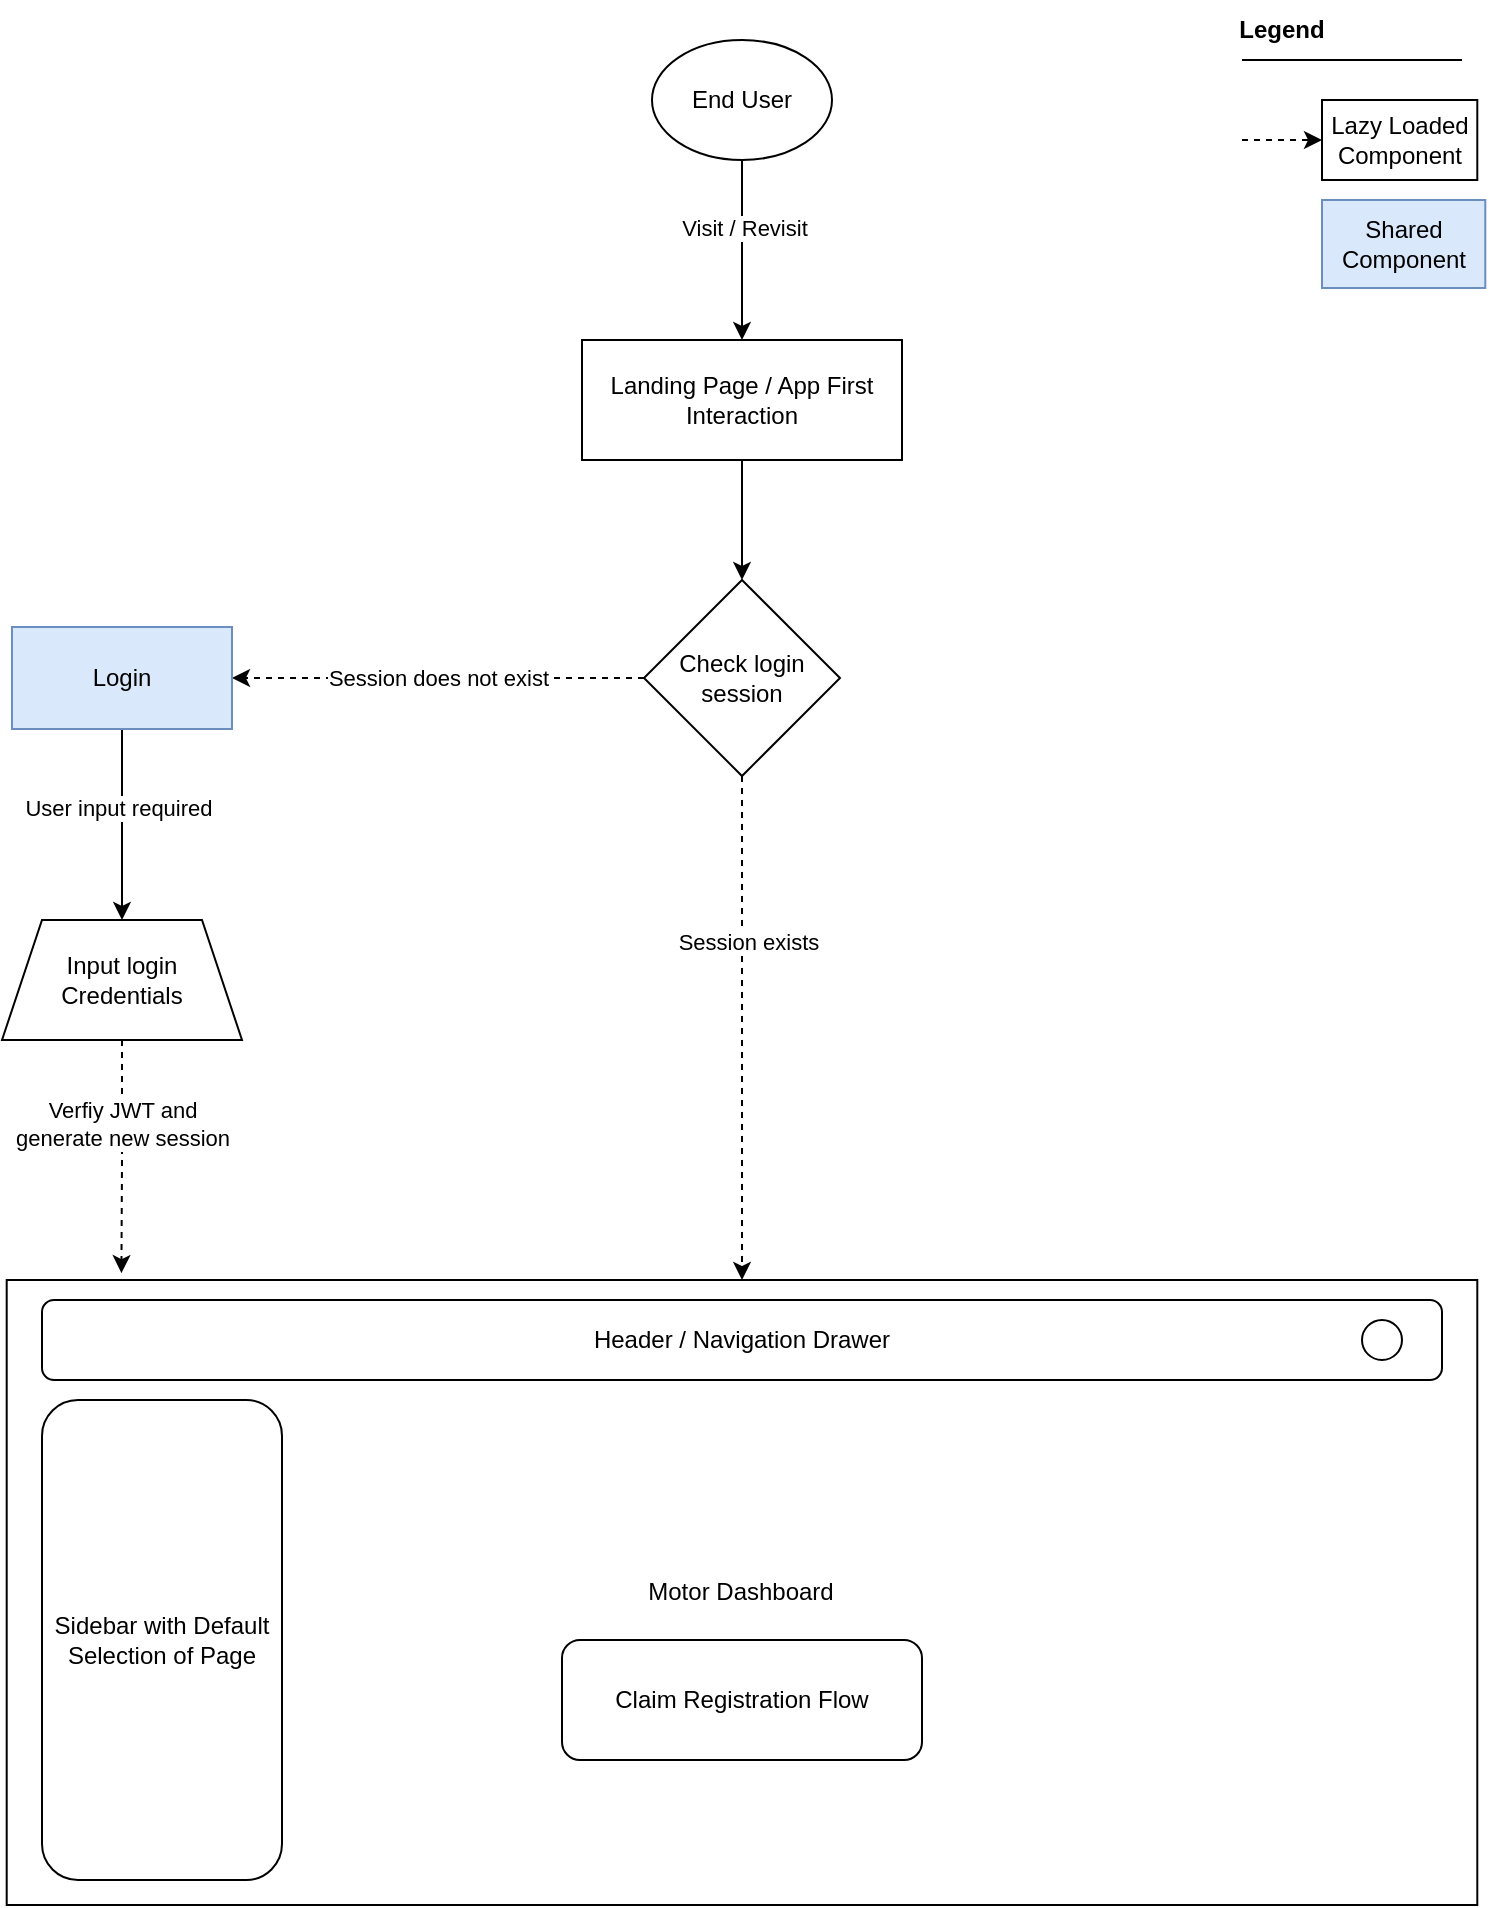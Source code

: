 <mxfile version="23.1.1" type="github">
  <diagram name="Page-1" id="1tGGAS3yKn54ODbLLFVR">
    <mxGraphModel dx="1060" dy="711" grid="1" gridSize="10" guides="1" tooltips="1" connect="1" arrows="1" fold="1" page="1" pageScale="1" pageWidth="850" pageHeight="1100" math="0" shadow="0">
      <root>
        <mxCell id="0" />
        <mxCell id="1" parent="0" />
        <mxCell id="aZURPwA6gaUrLmMz-oNV-6" style="edgeStyle=orthogonalEdgeStyle;rounded=0;orthogonalLoop=1;jettySize=auto;html=1;exitX=0.5;exitY=1;exitDx=0;exitDy=0;entryX=0.5;entryY=0;entryDx=0;entryDy=0;" parent="1" source="aZURPwA6gaUrLmMz-oNV-2" target="aZURPwA6gaUrLmMz-oNV-5" edge="1">
          <mxGeometry relative="1" as="geometry" />
        </mxCell>
        <mxCell id="aZURPwA6gaUrLmMz-oNV-7" value="Visit / Revisit" style="edgeLabel;html=1;align=center;verticalAlign=middle;resizable=0;points=[];" parent="aZURPwA6gaUrLmMz-oNV-6" vertex="1" connectable="0">
          <mxGeometry x="-0.252" y="1" relative="1" as="geometry">
            <mxPoint as="offset" />
          </mxGeometry>
        </mxCell>
        <mxCell id="aZURPwA6gaUrLmMz-oNV-2" value="End User" style="ellipse;whiteSpace=wrap;html=1;" parent="1" vertex="1">
          <mxGeometry x="385" y="50" width="90" height="60" as="geometry" />
        </mxCell>
        <mxCell id="aZURPwA6gaUrLmMz-oNV-9" style="edgeStyle=orthogonalEdgeStyle;rounded=0;orthogonalLoop=1;jettySize=auto;html=1;entryX=0.5;entryY=0;entryDx=0;entryDy=0;" parent="1" source="aZURPwA6gaUrLmMz-oNV-5" target="aZURPwA6gaUrLmMz-oNV-8" edge="1">
          <mxGeometry relative="1" as="geometry" />
        </mxCell>
        <mxCell id="aZURPwA6gaUrLmMz-oNV-5" value="Landing Page / App First Interaction" style="rounded=0;whiteSpace=wrap;html=1;" parent="1" vertex="1">
          <mxGeometry x="350" y="200" width="160" height="60" as="geometry" />
        </mxCell>
        <mxCell id="aZURPwA6gaUrLmMz-oNV-12" style="edgeStyle=orthogonalEdgeStyle;rounded=0;orthogonalLoop=1;jettySize=auto;html=1;exitX=0;exitY=0.5;exitDx=0;exitDy=0;entryX=1;entryY=0.5;entryDx=0;entryDy=0;dashed=1;" parent="1" source="aZURPwA6gaUrLmMz-oNV-8" target="aZURPwA6gaUrLmMz-oNV-15" edge="1">
          <mxGeometry relative="1" as="geometry">
            <mxPoint x="270" y="369" as="targetPoint" />
          </mxGeometry>
        </mxCell>
        <mxCell id="aZURPwA6gaUrLmMz-oNV-13" value="Session does not exist" style="edgeLabel;html=1;align=center;verticalAlign=middle;resizable=0;points=[];" parent="aZURPwA6gaUrLmMz-oNV-12" vertex="1" connectable="0">
          <mxGeometry x="0.006" relative="1" as="geometry">
            <mxPoint as="offset" />
          </mxGeometry>
        </mxCell>
        <mxCell id="aZURPwA6gaUrLmMz-oNV-287" style="edgeStyle=orthogonalEdgeStyle;rounded=0;orthogonalLoop=1;jettySize=auto;html=1;entryX=0.5;entryY=0;entryDx=0;entryDy=0;dashed=1;" parent="1" source="aZURPwA6gaUrLmMz-oNV-8" target="aZURPwA6gaUrLmMz-oNV-14" edge="1">
          <mxGeometry relative="1" as="geometry" />
        </mxCell>
        <mxCell id="aZURPwA6gaUrLmMz-oNV-288" value="Session exists" style="edgeLabel;html=1;align=center;verticalAlign=middle;resizable=0;points=[];" parent="aZURPwA6gaUrLmMz-oNV-287" vertex="1" connectable="0">
          <mxGeometry x="-0.347" y="3" relative="1" as="geometry">
            <mxPoint as="offset" />
          </mxGeometry>
        </mxCell>
        <mxCell id="aZURPwA6gaUrLmMz-oNV-8" value="Check login session" style="rhombus;whiteSpace=wrap;html=1;" parent="1" vertex="1">
          <mxGeometry x="381" y="320" width="98" height="98" as="geometry" />
        </mxCell>
        <mxCell id="aZURPwA6gaUrLmMz-oNV-14" value="Motor Dashboard" style="rounded=0;whiteSpace=wrap;html=1;" parent="1" vertex="1">
          <mxGeometry x="62.35" y="670" width="735.3" height="312.5" as="geometry" />
        </mxCell>
        <mxCell id="aZURPwA6gaUrLmMz-oNV-290" style="edgeStyle=orthogonalEdgeStyle;rounded=0;orthogonalLoop=1;jettySize=auto;html=1;entryX=0.5;entryY=0;entryDx=0;entryDy=0;" parent="1" source="aZURPwA6gaUrLmMz-oNV-15" target="aZURPwA6gaUrLmMz-oNV-289" edge="1">
          <mxGeometry relative="1" as="geometry" />
        </mxCell>
        <mxCell id="aZURPwA6gaUrLmMz-oNV-291" value="User input required" style="edgeLabel;html=1;align=center;verticalAlign=middle;resizable=0;points=[];" parent="aZURPwA6gaUrLmMz-oNV-290" vertex="1" connectable="0">
          <mxGeometry x="-0.181" y="-2" relative="1" as="geometry">
            <mxPoint as="offset" />
          </mxGeometry>
        </mxCell>
        <mxCell id="aZURPwA6gaUrLmMz-oNV-15" value="Login" style="rounded=0;whiteSpace=wrap;html=1;fillColor=#dae8fc;strokeColor=#6c8ebf;" parent="1" vertex="1">
          <mxGeometry x="65" y="343.5" width="110" height="51" as="geometry" />
        </mxCell>
        <mxCell id="aZURPwA6gaUrLmMz-oNV-289" value="Input login Credentials" style="shape=trapezoid;perimeter=trapezoidPerimeter;whiteSpace=wrap;html=1;fixedSize=1;" parent="1" vertex="1">
          <mxGeometry x="60" y="490" width="120" height="60" as="geometry" />
        </mxCell>
        <mxCell id="aZURPwA6gaUrLmMz-oNV-295" style="edgeStyle=orthogonalEdgeStyle;rounded=0;orthogonalLoop=1;jettySize=auto;html=1;entryX=0.078;entryY=-0.011;entryDx=0;entryDy=0;entryPerimeter=0;dashed=1;" parent="1" source="aZURPwA6gaUrLmMz-oNV-289" target="aZURPwA6gaUrLmMz-oNV-14" edge="1">
          <mxGeometry relative="1" as="geometry" />
        </mxCell>
        <mxCell id="aZURPwA6gaUrLmMz-oNV-296" value="Verfiy JWT and&lt;br&gt;generate new session" style="edgeLabel;html=1;align=center;verticalAlign=middle;resizable=0;points=[];" parent="aZURPwA6gaUrLmMz-oNV-295" vertex="1" connectable="0">
          <mxGeometry x="-0.297" relative="1" as="geometry">
            <mxPoint y="1" as="offset" />
          </mxGeometry>
        </mxCell>
        <mxCell id="aZURPwA6gaUrLmMz-oNV-300" value="Sidebar with Default Selection of Page" style="rounded=1;whiteSpace=wrap;html=1;" parent="1" vertex="1">
          <mxGeometry x="80" y="730" width="120" height="240" as="geometry" />
        </mxCell>
        <mxCell id="aZURPwA6gaUrLmMz-oNV-301" value="Header / Navigation Drawer" style="rounded=1;whiteSpace=wrap;html=1;" parent="1" vertex="1">
          <mxGeometry x="80" y="680" width="700" height="40" as="geometry" />
        </mxCell>
        <mxCell id="aZURPwA6gaUrLmMz-oNV-302" value="" style="ellipse;whiteSpace=wrap;html=1;aspect=fixed;" parent="1" vertex="1">
          <mxGeometry x="740" y="690" width="20" height="20" as="geometry" />
        </mxCell>
        <mxCell id="aZURPwA6gaUrLmMz-oNV-303" value="Claim Registration Flow" style="rounded=1;whiteSpace=wrap;html=1;" parent="1" vertex="1">
          <mxGeometry x="340" y="850" width="180" height="60" as="geometry" />
        </mxCell>
        <mxCell id="-h94EJTHQ-TcFI_W7iaQ-2" value="" style="endArrow=classic;html=1;rounded=0;dashed=1;" edge="1" parent="1">
          <mxGeometry width="50" height="50" relative="1" as="geometry">
            <mxPoint x="680" y="100" as="sourcePoint" />
            <mxPoint x="720" y="100" as="targetPoint" />
          </mxGeometry>
        </mxCell>
        <mxCell id="-h94EJTHQ-TcFI_W7iaQ-3" value="Lazy Loaded Component" style="rounded=0;whiteSpace=wrap;html=1;" vertex="1" parent="1">
          <mxGeometry x="720" y="80" width="77.65" height="40" as="geometry" />
        </mxCell>
        <mxCell id="-h94EJTHQ-TcFI_W7iaQ-4" value="Legend" style="text;html=1;strokeColor=none;fillColor=none;align=center;verticalAlign=middle;whiteSpace=wrap;rounded=0;fontStyle=1" vertex="1" parent="1">
          <mxGeometry x="670" y="30" width="60" height="30" as="geometry" />
        </mxCell>
        <mxCell id="-h94EJTHQ-TcFI_W7iaQ-5" value="" style="endArrow=none;html=1;rounded=0;" edge="1" parent="1">
          <mxGeometry width="50" height="50" relative="1" as="geometry">
            <mxPoint x="680" y="60" as="sourcePoint" />
            <mxPoint x="790" y="60" as="targetPoint" />
          </mxGeometry>
        </mxCell>
        <mxCell id="-h94EJTHQ-TcFI_W7iaQ-6" value="Shared Component" style="rounded=0;whiteSpace=wrap;html=1;fillColor=#dae8fc;strokeColor=#6c8ebf;" vertex="1" parent="1">
          <mxGeometry x="720" y="130" width="81.65" height="44" as="geometry" />
        </mxCell>
      </root>
    </mxGraphModel>
  </diagram>
</mxfile>
